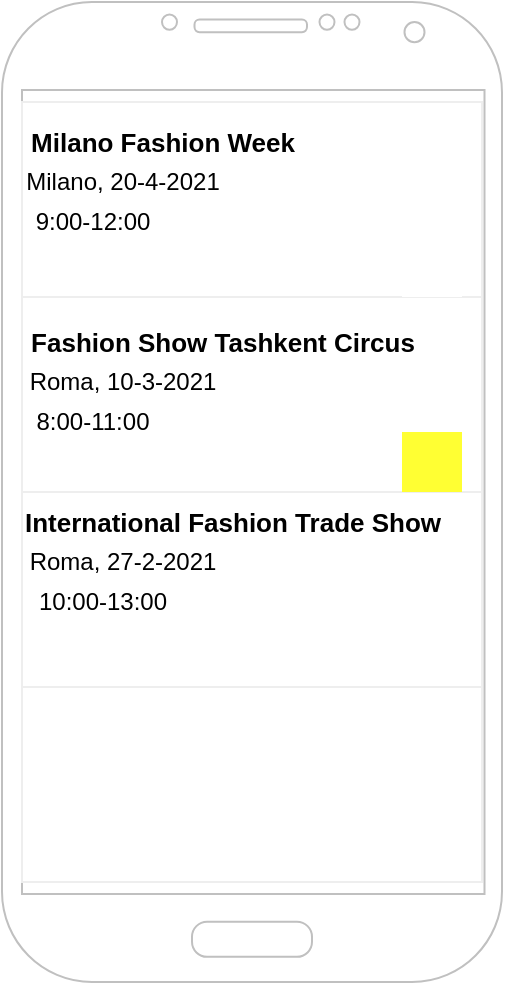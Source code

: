 <mxfile version="14.2.7" type="github">
  <diagram id="HQZSW2-YOYBsmXDDac5F" name="Page-1">
    <mxGraphModel dx="1099" dy="546" grid="1" gridSize="10" guides="1" tooltips="1" connect="1" arrows="1" fold="1" page="1" pageScale="1" pageWidth="827" pageHeight="1169" math="0" shadow="0">
      <root>
        <mxCell id="0" />
        <mxCell id="1" parent="0" />
        <mxCell id="zPHGo2zBqFZL4SyeNaxN-1" value="" style="verticalLabelPosition=bottom;verticalAlign=top;html=1;shadow=0;dashed=0;strokeWidth=1;shape=mxgraph.android.phone2;strokeColor=#c0c0c0;" vertex="1" parent="1">
          <mxGeometry x="320" y="150" width="250" height="490" as="geometry" />
        </mxCell>
        <mxCell id="zPHGo2zBqFZL4SyeNaxN-3" value="" style="strokeWidth=1;html=1;shadow=0;dashed=0;shape=mxgraph.android.rrect;rSize=0;strokeColor=#eeeeee;gradientColor=none;fontColor=#EA6B66;fillColor=#FFFFFF;" vertex="1" parent="1">
          <mxGeometry x="330" y="200" width="230" height="390" as="geometry" />
        </mxCell>
        <mxCell id="zPHGo2zBqFZL4SyeNaxN-4" value="" style="strokeColor=inherit;fillColor=inherit;gradientColor=inherit;strokeWidth=1;html=1;shadow=0;dashed=0;shape=mxgraph.android.rrect;rSize=0;align=left;spacingLeft=10;fontSize=8;fontColor=#333333;" vertex="1" parent="zPHGo2zBqFZL4SyeNaxN-3">
          <mxGeometry width="230.0" height="97.5" as="geometry" />
        </mxCell>
        <mxCell id="zPHGo2zBqFZL4SyeNaxN-5" value="" style="strokeColor=inherit;fillColor=inherit;gradientColor=inherit;strokeWidth=1;html=1;shadow=0;dashed=0;shape=mxgraph.android.rrect;rSize=0;align=left;spacingLeft=10;fontSize=8;fontColor=#333333;" vertex="1" parent="zPHGo2zBqFZL4SyeNaxN-3">
          <mxGeometry y="97.5" width="230.0" height="97.5" as="geometry" />
        </mxCell>
        <mxCell id="zPHGo2zBqFZL4SyeNaxN-6" value="" style="strokeColor=inherit;fillColor=inherit;gradientColor=inherit;strokeWidth=1;html=1;shadow=0;dashed=0;shape=mxgraph.android.rrect;rSize=0;align=left;spacingLeft=10;fontSize=8;fontColor=#333333;" vertex="1" parent="zPHGo2zBqFZL4SyeNaxN-3">
          <mxGeometry y="195.0" width="230.0" height="97.5" as="geometry" />
        </mxCell>
        <mxCell id="zPHGo2zBqFZL4SyeNaxN-9" value="&lt;span style=&quot;font-size: 13px&quot;&gt;&lt;b&gt;Milano Fashion Week&lt;/b&gt;&lt;/span&gt;" style="text;html=1;align=center;verticalAlign=middle;resizable=0;points=[];autosize=1;" vertex="1" parent="zPHGo2zBqFZL4SyeNaxN-3">
          <mxGeometry x="-5" y="10" width="150" height="20" as="geometry" />
        </mxCell>
        <mxCell id="zPHGo2zBqFZL4SyeNaxN-11" value="&lt;span style=&quot;font-size: 13px&quot;&gt;&lt;b&gt;Fashion Show Tashkent Circus&lt;/b&gt;&lt;/span&gt;" style="text;html=1;align=center;verticalAlign=middle;resizable=0;points=[];autosize=1;" vertex="1" parent="zPHGo2zBqFZL4SyeNaxN-3">
          <mxGeometry x="-5" y="110" width="210" height="20" as="geometry" />
        </mxCell>
        <mxCell id="zPHGo2zBqFZL4SyeNaxN-12" value="&lt;span style=&quot;font-size: 13px&quot;&gt;&lt;b&gt;International Fashion Trade Show&lt;/b&gt;&lt;/span&gt;" style="text;html=1;align=center;verticalAlign=middle;resizable=0;points=[];autosize=1;" vertex="1" parent="zPHGo2zBqFZL4SyeNaxN-3">
          <mxGeometry x="-5" y="200" width="220" height="20" as="geometry" />
        </mxCell>
        <mxCell id="zPHGo2zBqFZL4SyeNaxN-13" value="Roma, 10-3-2021" style="text;html=1;align=center;verticalAlign=middle;resizable=0;points=[];autosize=1;" vertex="1" parent="zPHGo2zBqFZL4SyeNaxN-3">
          <mxGeometry x="-5" y="130" width="110" height="20" as="geometry" />
        </mxCell>
        <mxCell id="zPHGo2zBqFZL4SyeNaxN-10" value="Milano, 20-4-2021" style="text;html=1;align=center;verticalAlign=middle;resizable=0;points=[];autosize=1;" vertex="1" parent="zPHGo2zBqFZL4SyeNaxN-3">
          <mxGeometry x="-5" y="30" width="110" height="20" as="geometry" />
        </mxCell>
        <mxCell id="zPHGo2zBqFZL4SyeNaxN-14" value="Roma, 27-2-2021" style="text;html=1;align=center;verticalAlign=middle;resizable=0;points=[];autosize=1;" vertex="1" parent="zPHGo2zBqFZL4SyeNaxN-3">
          <mxGeometry x="-5" y="220" width="110" height="20" as="geometry" />
        </mxCell>
        <mxCell id="zPHGo2zBqFZL4SyeNaxN-15" value="9:00-12:00" style="text;html=1;align=center;verticalAlign=middle;resizable=0;points=[];autosize=1;" vertex="1" parent="zPHGo2zBqFZL4SyeNaxN-3">
          <mxGeometry y="50" width="70" height="20" as="geometry" />
        </mxCell>
        <mxCell id="zPHGo2zBqFZL4SyeNaxN-16" value="" style="shape=image;html=1;verticalAlign=top;verticalLabelPosition=bottom;labelBackgroundColor=none;imageAspect=0;aspect=fixed;image=https://cdn3.iconfinder.com/data/icons/basic-user-interface-5/64/star_stars_space_shape_rate_rating_feedback-128.png;imageBackground=#FFFFFF;" vertex="1" parent="zPHGo2zBqFZL4SyeNaxN-3">
          <mxGeometry x="190" y="67.5" width="30" height="30" as="geometry" />
        </mxCell>
        <mxCell id="zPHGo2zBqFZL4SyeNaxN-18" value="" style="shape=image;html=1;verticalAlign=top;verticalLabelPosition=bottom;labelBackgroundColor=#FFFF00;imageAspect=0;aspect=fixed;image=https://cdn3.iconfinder.com/data/icons/basic-user-interface-5/64/star_stars_space_shape_rate_rating_feedback-128.png;labelBorderColor=none;fontColor=#FFFF00;imageBackground=#FFFF33;" vertex="1" parent="zPHGo2zBqFZL4SyeNaxN-3">
          <mxGeometry x="190" y="165" width="30" height="30" as="geometry" />
        </mxCell>
        <mxCell id="zPHGo2zBqFZL4SyeNaxN-19" value="" style="shape=image;html=1;verticalAlign=top;verticalLabelPosition=bottom;labelBackgroundColor=#ffffff;imageAspect=0;aspect=fixed;image=https://cdn3.iconfinder.com/data/icons/basic-user-interface-5/64/star_stars_space_shape_rate_rating_feedback-128.png" vertex="1" parent="zPHGo2zBqFZL4SyeNaxN-3">
          <mxGeometry x="190" y="260" width="30" height="30" as="geometry" />
        </mxCell>
        <mxCell id="zPHGo2zBqFZL4SyeNaxN-20" value="8:00-11:00" style="text;html=1;align=center;verticalAlign=middle;resizable=0;points=[];autosize=1;" vertex="1" parent="zPHGo2zBqFZL4SyeNaxN-3">
          <mxGeometry y="150" width="70" height="20" as="geometry" />
        </mxCell>
        <mxCell id="zPHGo2zBqFZL4SyeNaxN-21" value="10:00-13:00" style="text;html=1;align=center;verticalAlign=middle;resizable=0;points=[];autosize=1;" vertex="1" parent="zPHGo2zBqFZL4SyeNaxN-3">
          <mxGeometry y="240" width="80" height="20" as="geometry" />
        </mxCell>
      </root>
    </mxGraphModel>
  </diagram>
</mxfile>
